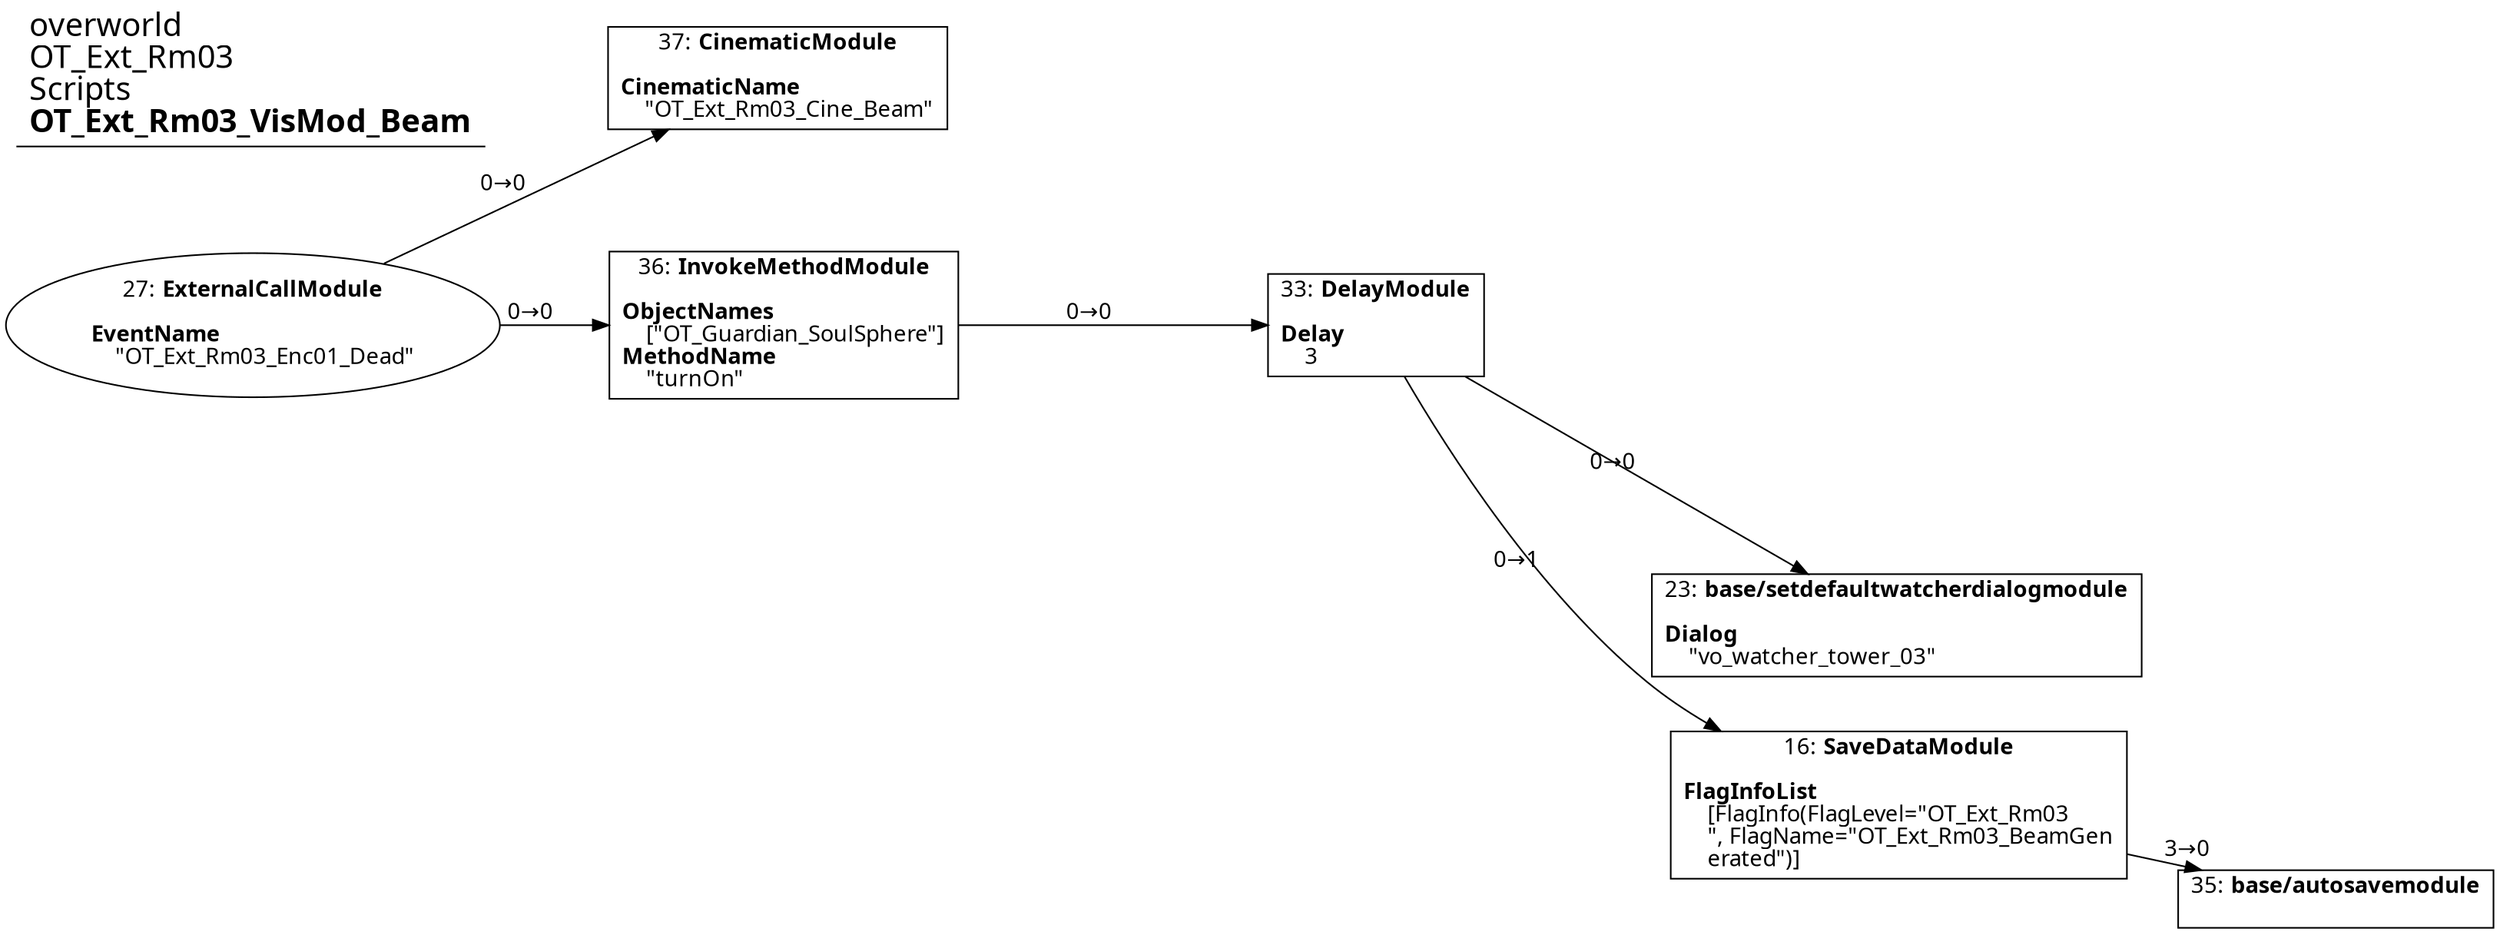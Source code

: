 digraph {
    layout = fdp;
    overlap = prism;
    sep = "+16";
    splines = spline;

    node [ shape = box ];

    graph [ fontname = "Segoe UI" ];
    node [ fontname = "Segoe UI" ];
    edge [ fontname = "Segoe UI" ];

    16 [ label = <16: <b>SaveDataModule</b><br/><br/><b>FlagInfoList</b><br align="left"/>    [FlagInfo(FlagLevel=&quot;OT_Ext_Rm03<br align="left"/>    &quot;, FlagName=&quot;OT_Ext_Rm03_BeamGen<br align="left"/>    erated&quot;)]<br align="left"/>> ];
    16 [ pos = "0.574,-0.34800002!" ];
    16 -> 35 [ label = "3→0" ];

    23 [ label = <23: <b>base/setdefaultwatcherdialogmodule</b><br/><br/><b>Dialog</b><br align="left"/>    &quot;vo_watcher_tower_03&quot;<br align="left"/>> ];
    23 [ pos = "0.573,-0.26000002!" ];

    27 [ label = <27: <b>ExternalCallModule</b><br/><br/><b>EventName</b><br align="left"/>    &quot;OT_Ext_Rm03_Enc01_Dead&quot;<br align="left"/>> ];
    27 [ shape = oval ]
    27 [ pos = "-0.23200001,-0.113000005!" ];
    27 -> 36 [ label = "0→0" ];
    27 -> 37 [ label = "0→0" ];

    33 [ label = <33: <b>DelayModule</b><br/><br/><b>Delay</b><br align="left"/>    3<br align="left"/>> ];
    33 [ pos = "0.31800002,-0.113000005!" ];
    33 -> 23 [ label = "0→0" ];
    33 -> 16 [ label = "0→1" ];

    35 [ label = <35: <b>base/autosavemodule</b><br/><br/>> ];
    35 [ pos = "0.78800005,-0.39400002!" ];

    36 [ label = <36: <b>InvokeMethodModule</b><br/><br/><b>ObjectNames</b><br align="left"/>    [&quot;OT_Guardian_SoulSphere&quot;]<br align="left"/><b>MethodName</b><br align="left"/>    &quot;turnOn&quot;<br align="left"/>> ];
    36 [ pos = "0.028,-0.113000005!" ];
    36 -> 33 [ label = "0→0" ];

    37 [ label = <37: <b>CinematicModule</b><br/><br/><b>CinematicName</b><br align="left"/>    &quot;OT_Ext_Rm03_Cine_Beam&quot;<br align="left"/>> ];
    37 [ pos = "0.025,0.008!" ];

    title [ pos = "-0.23300001,0.009000001!" ];
    title [ shape = underline ];
    title [ label = <<font point-size="20">overworld<br align="left"/>OT_Ext_Rm03<br align="left"/>Scripts<br align="left"/><b>OT_Ext_Rm03_VisMod_Beam</b><br align="left"/></font>> ];
}
